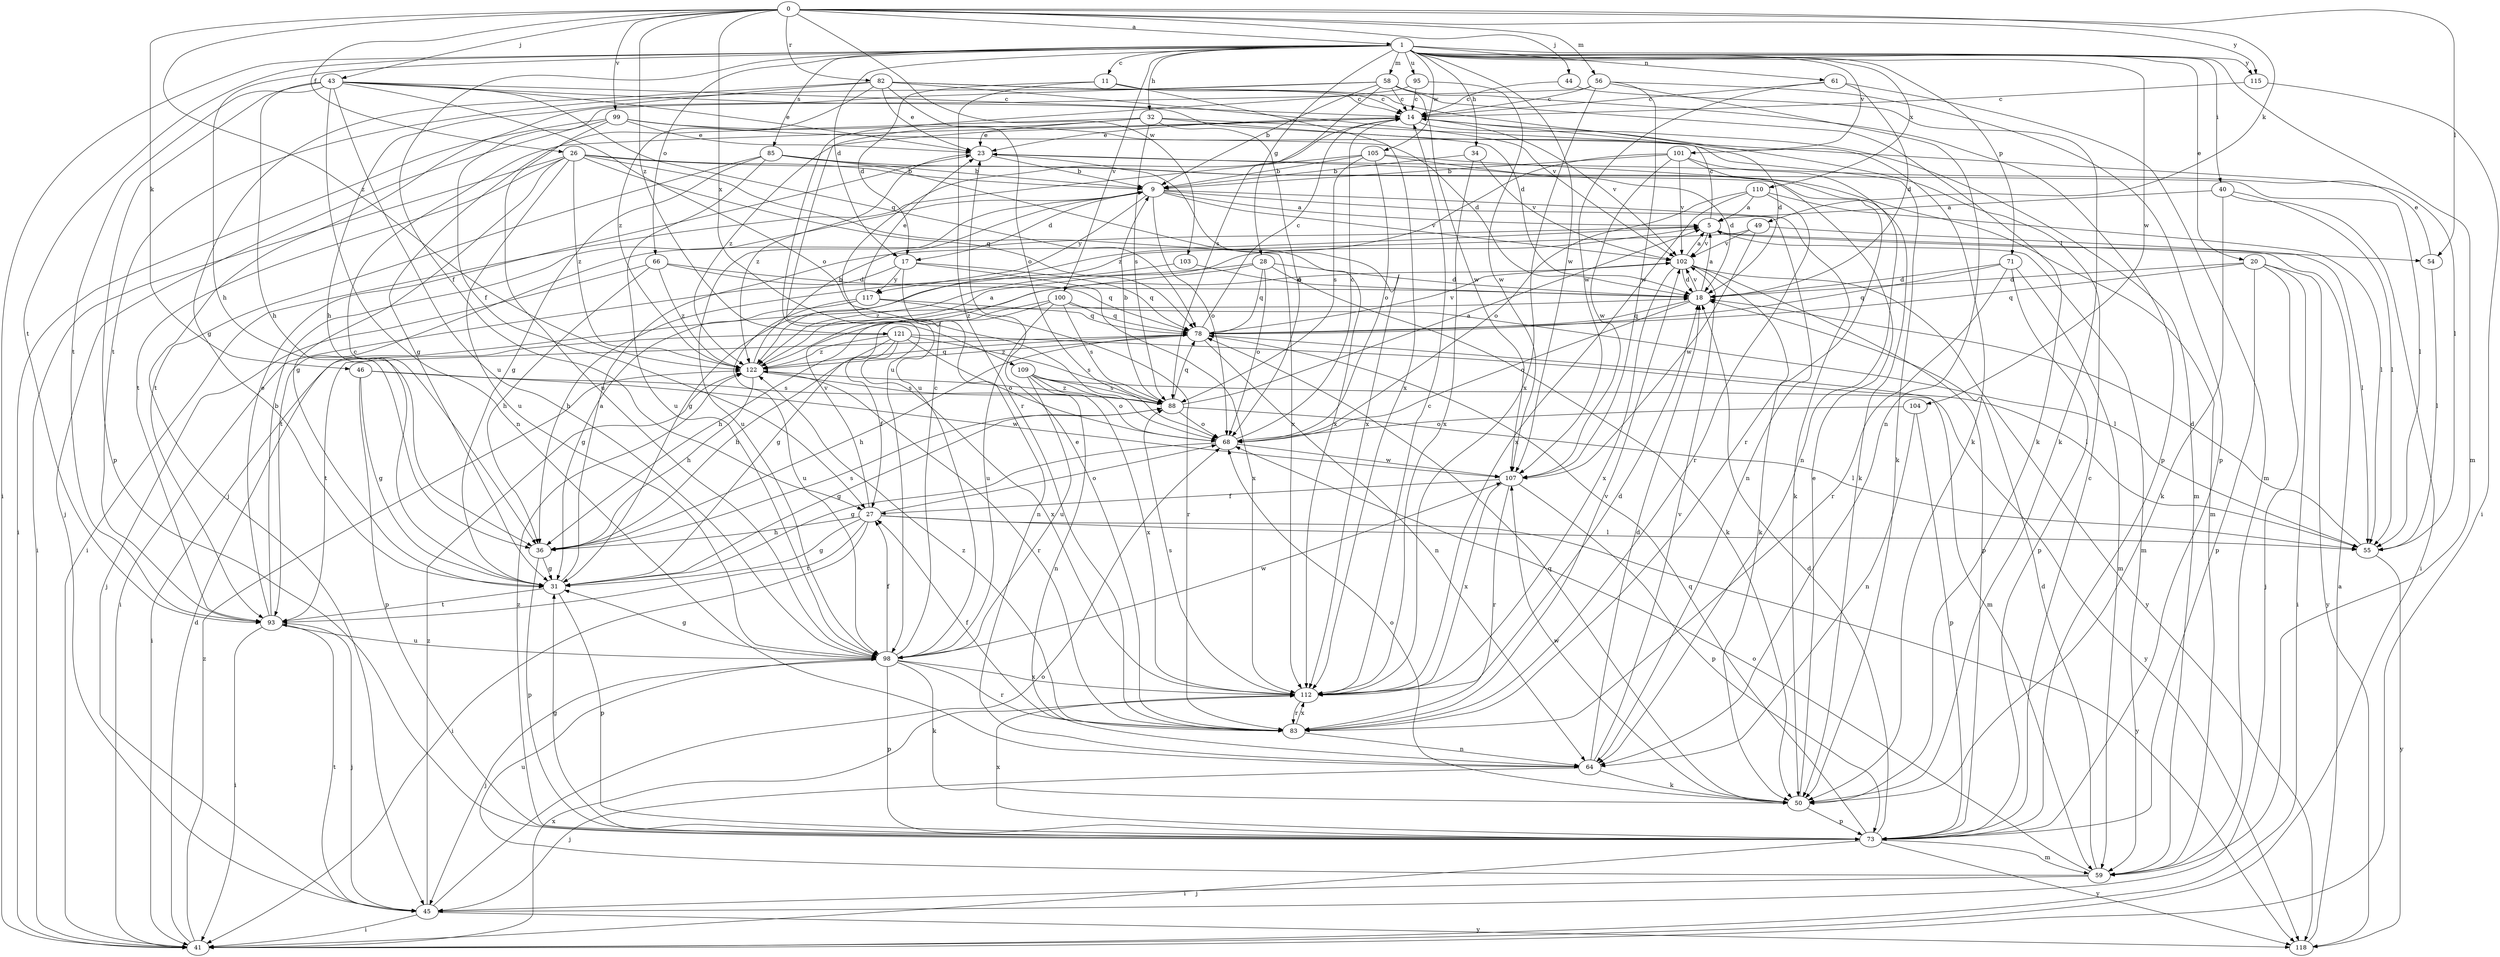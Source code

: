 strict digraph  {
0;
1;
5;
9;
11;
14;
17;
18;
20;
23;
26;
27;
28;
31;
32;
34;
36;
40;
41;
43;
44;
45;
46;
49;
50;
54;
55;
56;
58;
59;
61;
64;
66;
68;
71;
73;
78;
82;
83;
85;
88;
93;
95;
98;
99;
100;
101;
102;
103;
104;
105;
107;
109;
110;
112;
115;
117;
118;
121;
122;
0 -> 1  [label=a];
0 -> 26  [label=f];
0 -> 43  [label=j];
0 -> 44  [label=j];
0 -> 46  [label=k];
0 -> 49  [label=k];
0 -> 54  [label=l];
0 -> 56  [label=m];
0 -> 82  [label=r];
0 -> 99  [label=v];
0 -> 103  [label=w];
0 -> 109  [label=x];
0 -> 115  [label=y];
0 -> 121  [label=z];
0 -> 122  [label=z];
1 -> 11  [label=c];
1 -> 17  [label=d];
1 -> 20  [label=e];
1 -> 27  [label=f];
1 -> 28  [label=g];
1 -> 32  [label=h];
1 -> 34  [label=h];
1 -> 36  [label=h];
1 -> 40  [label=i];
1 -> 41  [label=i];
1 -> 58  [label=m];
1 -> 59  [label=m];
1 -> 61  [label=n];
1 -> 66  [label=o];
1 -> 71  [label=p];
1 -> 85  [label=s];
1 -> 93  [label=t];
1 -> 95  [label=u];
1 -> 100  [label=v];
1 -> 101  [label=v];
1 -> 104  [label=w];
1 -> 105  [label=w];
1 -> 107  [label=w];
1 -> 110  [label=x];
1 -> 115  [label=y];
5 -> 14  [label=c];
5 -> 54  [label=l];
5 -> 59  [label=m];
5 -> 93  [label=t];
5 -> 102  [label=v];
9 -> 5  [label=a];
9 -> 17  [label=d];
9 -> 50  [label=k];
9 -> 64  [label=n];
9 -> 68  [label=o];
9 -> 98  [label=u];
9 -> 102  [label=v];
9 -> 117  [label=y];
11 -> 14  [label=c];
11 -> 17  [label=d];
11 -> 83  [label=r];
11 -> 112  [label=x];
14 -> 23  [label=e];
14 -> 59  [label=m];
14 -> 102  [label=v];
14 -> 122  [label=z];
17 -> 41  [label=i];
17 -> 64  [label=n];
17 -> 78  [label=q];
17 -> 112  [label=x];
17 -> 117  [label=y];
18 -> 5  [label=a];
18 -> 68  [label=o];
18 -> 78  [label=q];
18 -> 102  [label=v];
20 -> 18  [label=d];
20 -> 41  [label=i];
20 -> 45  [label=j];
20 -> 73  [label=p];
20 -> 78  [label=q];
20 -> 118  [label=y];
23 -> 9  [label=b];
23 -> 112  [label=x];
23 -> 122  [label=z];
26 -> 9  [label=b];
26 -> 31  [label=g];
26 -> 41  [label=i];
26 -> 55  [label=l];
26 -> 78  [label=q];
26 -> 93  [label=t];
26 -> 98  [label=u];
26 -> 112  [label=x];
26 -> 122  [label=z];
27 -> 31  [label=g];
27 -> 36  [label=h];
27 -> 41  [label=i];
27 -> 55  [label=l];
27 -> 68  [label=o];
27 -> 93  [label=t];
27 -> 102  [label=v];
27 -> 118  [label=y];
28 -> 18  [label=d];
28 -> 36  [label=h];
28 -> 50  [label=k];
28 -> 68  [label=o];
28 -> 78  [label=q];
28 -> 122  [label=z];
31 -> 5  [label=a];
31 -> 14  [label=c];
31 -> 73  [label=p];
31 -> 93  [label=t];
32 -> 18  [label=d];
32 -> 23  [label=e];
32 -> 31  [label=g];
32 -> 55  [label=l];
32 -> 68  [label=o];
32 -> 88  [label=s];
32 -> 98  [label=u];
34 -> 9  [label=b];
34 -> 102  [label=v];
34 -> 112  [label=x];
36 -> 31  [label=g];
36 -> 73  [label=p];
36 -> 88  [label=s];
40 -> 5  [label=a];
40 -> 41  [label=i];
40 -> 50  [label=k];
40 -> 55  [label=l];
41 -> 18  [label=d];
41 -> 112  [label=x];
41 -> 122  [label=z];
43 -> 14  [label=c];
43 -> 18  [label=d];
43 -> 23  [label=e];
43 -> 36  [label=h];
43 -> 64  [label=n];
43 -> 68  [label=o];
43 -> 73  [label=p];
43 -> 78  [label=q];
43 -> 93  [label=t];
43 -> 98  [label=u];
44 -> 14  [label=c];
44 -> 50  [label=k];
45 -> 41  [label=i];
45 -> 68  [label=o];
45 -> 93  [label=t];
45 -> 118  [label=y];
45 -> 122  [label=z];
46 -> 31  [label=g];
46 -> 73  [label=p];
46 -> 88  [label=s];
46 -> 107  [label=w];
49 -> 31  [label=g];
49 -> 55  [label=l];
49 -> 102  [label=v];
49 -> 107  [label=w];
50 -> 23  [label=e];
50 -> 68  [label=o];
50 -> 73  [label=p];
50 -> 78  [label=q];
50 -> 107  [label=w];
54 -> 23  [label=e];
54 -> 55  [label=l];
55 -> 18  [label=d];
55 -> 118  [label=y];
56 -> 14  [label=c];
56 -> 27  [label=f];
56 -> 64  [label=n];
56 -> 73  [label=p];
56 -> 107  [label=w];
56 -> 112  [label=x];
58 -> 9  [label=b];
58 -> 14  [label=c];
58 -> 45  [label=j];
58 -> 50  [label=k];
58 -> 73  [label=p];
58 -> 88  [label=s];
58 -> 93  [label=t];
58 -> 107  [label=w];
59 -> 18  [label=d];
59 -> 45  [label=j];
59 -> 68  [label=o];
59 -> 98  [label=u];
61 -> 14  [label=c];
61 -> 18  [label=d];
61 -> 59  [label=m];
61 -> 107  [label=w];
64 -> 18  [label=d];
64 -> 45  [label=j];
64 -> 50  [label=k];
64 -> 102  [label=v];
66 -> 18  [label=d];
66 -> 36  [label=h];
66 -> 45  [label=j];
66 -> 78  [label=q];
66 -> 122  [label=z];
68 -> 14  [label=c];
68 -> 31  [label=g];
68 -> 107  [label=w];
71 -> 18  [label=d];
71 -> 59  [label=m];
71 -> 73  [label=p];
71 -> 78  [label=q];
71 -> 83  [label=r];
73 -> 14  [label=c];
73 -> 18  [label=d];
73 -> 31  [label=g];
73 -> 41  [label=i];
73 -> 59  [label=m];
73 -> 78  [label=q];
73 -> 112  [label=x];
73 -> 118  [label=y];
73 -> 122  [label=z];
78 -> 14  [label=c];
78 -> 36  [label=h];
78 -> 59  [label=m];
78 -> 64  [label=n];
78 -> 93  [label=t];
78 -> 102  [label=v];
78 -> 122  [label=z];
82 -> 14  [label=c];
82 -> 23  [label=e];
82 -> 31  [label=g];
82 -> 36  [label=h];
82 -> 50  [label=k];
82 -> 68  [label=o];
82 -> 102  [label=v];
82 -> 122  [label=z];
83 -> 23  [label=e];
83 -> 27  [label=f];
83 -> 64  [label=n];
83 -> 102  [label=v];
83 -> 112  [label=x];
83 -> 122  [label=z];
85 -> 9  [label=b];
85 -> 31  [label=g];
85 -> 50  [label=k];
85 -> 93  [label=t];
85 -> 98  [label=u];
85 -> 112  [label=x];
88 -> 5  [label=a];
88 -> 9  [label=b];
88 -> 31  [label=g];
88 -> 55  [label=l];
88 -> 68  [label=o];
88 -> 78  [label=q];
88 -> 122  [label=z];
93 -> 9  [label=b];
93 -> 23  [label=e];
93 -> 41  [label=i];
93 -> 45  [label=j];
93 -> 98  [label=u];
95 -> 14  [label=c];
95 -> 98  [label=u];
95 -> 107  [label=w];
98 -> 14  [label=c];
98 -> 27  [label=f];
98 -> 31  [label=g];
98 -> 45  [label=j];
98 -> 50  [label=k];
98 -> 73  [label=p];
98 -> 83  [label=r];
98 -> 107  [label=w];
98 -> 112  [label=x];
99 -> 18  [label=d];
99 -> 23  [label=e];
99 -> 41  [label=i];
99 -> 45  [label=j];
99 -> 50  [label=k];
99 -> 98  [label=u];
100 -> 31  [label=g];
100 -> 36  [label=h];
100 -> 55  [label=l];
100 -> 78  [label=q];
100 -> 88  [label=s];
100 -> 98  [label=u];
101 -> 9  [label=b];
101 -> 64  [label=n];
101 -> 83  [label=r];
101 -> 102  [label=v];
101 -> 107  [label=w];
101 -> 122  [label=z];
102 -> 5  [label=a];
102 -> 18  [label=d];
102 -> 50  [label=k];
102 -> 73  [label=p];
102 -> 112  [label=x];
102 -> 118  [label=y];
103 -> 18  [label=d];
103 -> 122  [label=z];
104 -> 64  [label=n];
104 -> 68  [label=o];
104 -> 73  [label=p];
105 -> 9  [label=b];
105 -> 18  [label=d];
105 -> 41  [label=i];
105 -> 59  [label=m];
105 -> 68  [label=o];
105 -> 88  [label=s];
107 -> 27  [label=f];
107 -> 73  [label=p];
107 -> 83  [label=r];
107 -> 112  [label=x];
109 -> 64  [label=n];
109 -> 68  [label=o];
109 -> 88  [label=s];
109 -> 98  [label=u];
109 -> 112  [label=x];
109 -> 118  [label=y];
110 -> 5  [label=a];
110 -> 55  [label=l];
110 -> 68  [label=o];
110 -> 83  [label=r];
110 -> 112  [label=x];
112 -> 14  [label=c];
112 -> 18  [label=d];
112 -> 83  [label=r];
112 -> 88  [label=s];
115 -> 14  [label=c];
115 -> 41  [label=i];
117 -> 23  [label=e];
117 -> 31  [label=g];
117 -> 78  [label=q];
117 -> 83  [label=r];
117 -> 98  [label=u];
118 -> 5  [label=a];
121 -> 27  [label=f];
121 -> 36  [label=h];
121 -> 41  [label=i];
121 -> 55  [label=l];
121 -> 68  [label=o];
121 -> 88  [label=s];
121 -> 112  [label=x];
121 -> 122  [label=z];
122 -> 5  [label=a];
122 -> 9  [label=b];
122 -> 36  [label=h];
122 -> 78  [label=q];
122 -> 83  [label=r];
122 -> 88  [label=s];
}
